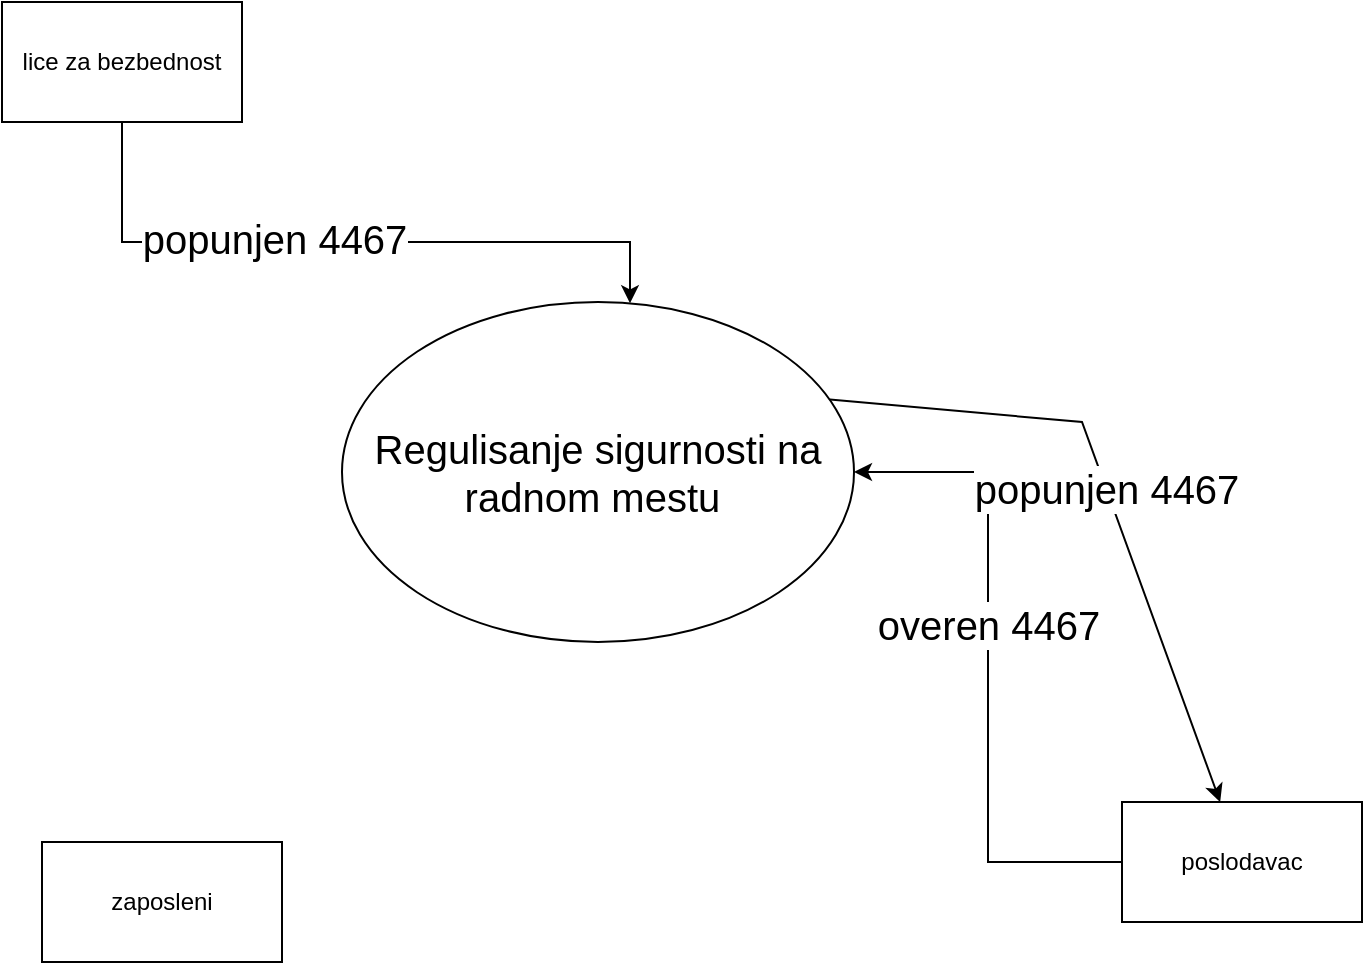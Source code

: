 <mxfile version="20.5.1" type="device"><diagram id="prtHgNgQTEPvFCAcTncT" name="Page-1"><mxGraphModel dx="1038" dy="528" grid="1" gridSize="10" guides="1" tooltips="1" connect="1" arrows="1" fold="1" page="1" pageScale="1" pageWidth="827" pageHeight="1169" math="0" shadow="0"><root><mxCell id="0"/><mxCell id="1" parent="0"/><mxCell id="1KlnGhUutgZ7yfSsBKeu-1" value="&lt;font style=&quot;font-size: 20px;&quot;&gt;Regulisanje sigurnosti na radnom mestu&amp;nbsp;&lt;/font&gt;" style="ellipse;whiteSpace=wrap;html=1;" vertex="1" parent="1"><mxGeometry x="270" y="160" width="256" height="170" as="geometry"/></mxCell><mxCell id="1KlnGhUutgZ7yfSsBKeu-8" style="edgeStyle=orthogonalEdgeStyle;rounded=0;orthogonalLoop=1;jettySize=auto;html=1;fontSize=20;" edge="1" parent="1" source="1KlnGhUutgZ7yfSsBKeu-2" target="1KlnGhUutgZ7yfSsBKeu-1"><mxGeometry relative="1" as="geometry"><Array as="points"><mxPoint x="160" y="130"/><mxPoint x="414" y="130"/></Array></mxGeometry></mxCell><mxCell id="1KlnGhUutgZ7yfSsBKeu-9" value="popunjen 4467" style="edgeLabel;html=1;align=center;verticalAlign=middle;resizable=0;points=[];fontSize=20;" vertex="1" connectable="0" parent="1KlnGhUutgZ7yfSsBKeu-8"><mxGeometry x="-0.214" y="2" relative="1" as="geometry"><mxPoint as="offset"/></mxGeometry></mxCell><mxCell id="1KlnGhUutgZ7yfSsBKeu-2" value="lice za bezbednost" style="rounded=0;whiteSpace=wrap;html=1;" vertex="1" parent="1"><mxGeometry x="100" y="10" width="120" height="60" as="geometry"/></mxCell><mxCell id="1KlnGhUutgZ7yfSsBKeu-6" value="zaposleni" style="rounded=0;whiteSpace=wrap;html=1;" vertex="1" parent="1"><mxGeometry x="120" y="430" width="120" height="60" as="geometry"/></mxCell><mxCell id="1KlnGhUutgZ7yfSsBKeu-11" style="edgeStyle=orthogonalEdgeStyle;rounded=0;orthogonalLoop=1;jettySize=auto;html=1;exitX=0;exitY=0.5;exitDx=0;exitDy=0;entryX=1;entryY=0.5;entryDx=0;entryDy=0;fontSize=20;" edge="1" parent="1" source="1KlnGhUutgZ7yfSsBKeu-7" target="1KlnGhUutgZ7yfSsBKeu-1"><mxGeometry relative="1" as="geometry"/></mxCell><mxCell id="1KlnGhUutgZ7yfSsBKeu-12" value="overen 4467" style="edgeLabel;html=1;align=center;verticalAlign=middle;resizable=0;points=[];fontSize=20;" vertex="1" connectable="0" parent="1KlnGhUutgZ7yfSsBKeu-11"><mxGeometry x="0.134" relative="1" as="geometry"><mxPoint as="offset"/></mxGeometry></mxCell><mxCell id="1KlnGhUutgZ7yfSsBKeu-7" value="poslodavac" style="rounded=0;whiteSpace=wrap;html=1;" vertex="1" parent="1"><mxGeometry x="660" y="410" width="120" height="60" as="geometry"/></mxCell><mxCell id="1KlnGhUutgZ7yfSsBKeu-13" value="" style="endArrow=classic;html=1;rounded=0;fontSize=20;exitX=0.953;exitY=0.287;exitDx=0;exitDy=0;exitPerimeter=0;" edge="1" parent="1" source="1KlnGhUutgZ7yfSsBKeu-1" target="1KlnGhUutgZ7yfSsBKeu-7"><mxGeometry width="50" height="50" relative="1" as="geometry"><mxPoint x="660" y="200" as="sourcePoint"/><mxPoint x="350" y="230" as="targetPoint"/><Array as="points"><mxPoint x="640" y="220"/></Array></mxGeometry></mxCell><mxCell id="1KlnGhUutgZ7yfSsBKeu-14" value="popunjen 4467" style="edgeLabel;html=1;align=center;verticalAlign=middle;resizable=0;points=[];fontSize=20;" vertex="1" connectable="0" parent="1KlnGhUutgZ7yfSsBKeu-13"><mxGeometry x="-0.016" relative="1" as="geometry"><mxPoint as="offset"/></mxGeometry></mxCell></root></mxGraphModel></diagram></mxfile>